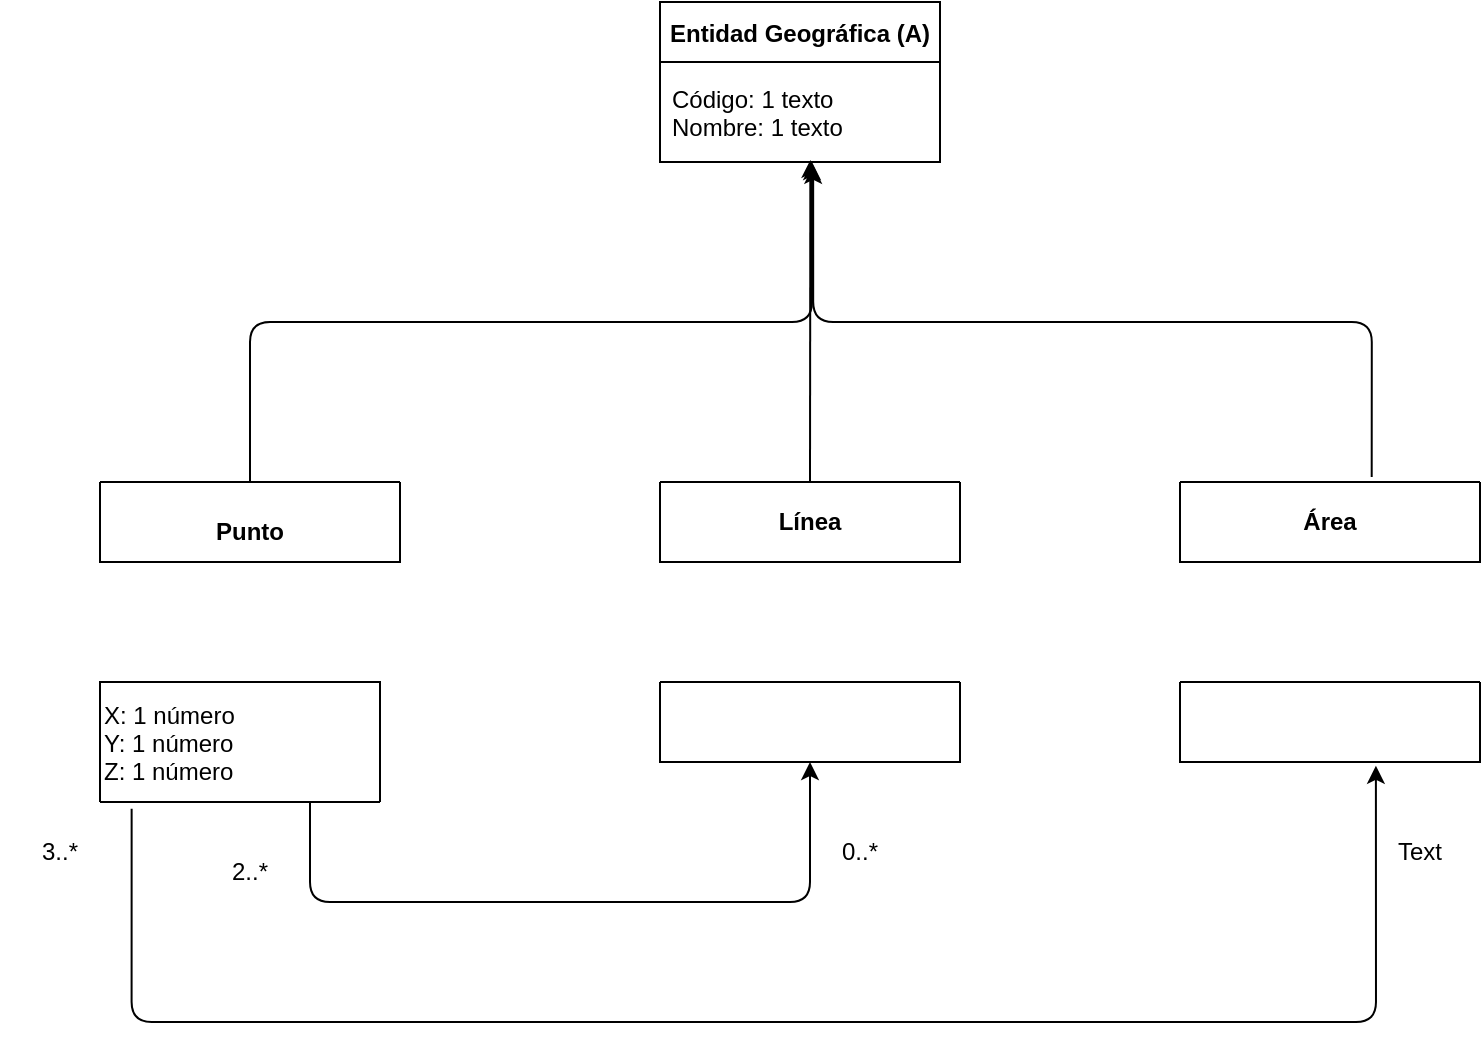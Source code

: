 <mxfile>
    <diagram id="crqGSq1d926hmPeExlcz" name="Página-1">
        <mxGraphModel dx="482" dy="397" grid="1" gridSize="10" guides="1" tooltips="1" connect="1" arrows="1" fold="1" page="1" pageScale="1" pageWidth="827" pageHeight="1169" math="0" shadow="0">
            <root>
                <mxCell id="0"/>
                <mxCell id="1" parent="0"/>
                <mxCell id="2" value="Entidad Geográfica (A)" style="swimlane;fontStyle=1;childLayout=stackLayout;horizontal=1;startSize=30;horizontalStack=0;resizeParent=1;resizeParentMax=0;resizeLast=0;collapsible=1;marginBottom=0;" vertex="1" parent="1">
                    <mxGeometry x="360" y="60" width="140" height="80" as="geometry"/>
                </mxCell>
                <mxCell id="3" value="Código: 1 texto&#10;Nombre: 1 texto" style="text;strokeColor=none;fillColor=none;align=left;verticalAlign=middle;spacingLeft=4;spacingRight=4;overflow=hidden;points=[[0,0.5],[1,0.5]];portConstraint=eastwest;rotatable=0;" vertex="1" parent="2">
                    <mxGeometry y="30" width="140" height="50" as="geometry"/>
                </mxCell>
                <mxCell id="6" value="X: 1 número&#10;Y: 1 número&#10;Z: 1 número" style="swimlane;fontStyle=0;childLayout=stackLayout;horizontal=1;startSize=60;horizontalStack=0;resizeParent=1;resizeParentMax=0;resizeLast=0;collapsible=1;marginBottom=0;align=left;" vertex="1" parent="1">
                    <mxGeometry x="80" y="400" width="140" height="60" as="geometry"/>
                </mxCell>
                <mxCell id="10" value="" style="swimlane;startSize=0;" vertex="1" parent="1">
                    <mxGeometry x="80" y="300" width="150" height="40" as="geometry"/>
                </mxCell>
                <mxCell id="17" value="&lt;b&gt;Punto&lt;/b&gt;" style="text;html=1;strokeColor=none;fillColor=none;align=center;verticalAlign=middle;whiteSpace=wrap;rounded=0;" vertex="1" parent="10">
                    <mxGeometry x="45" y="10" width="60" height="30" as="geometry"/>
                </mxCell>
                <mxCell id="12" value="" style="swimlane;startSize=0;" vertex="1" parent="1">
                    <mxGeometry x="360" y="300" width="150" height="40" as="geometry"/>
                </mxCell>
                <mxCell id="18" value="&lt;b&gt;Línea&lt;/b&gt;" style="text;html=1;strokeColor=none;fillColor=none;align=center;verticalAlign=middle;whiteSpace=wrap;rounded=0;" vertex="1" parent="12">
                    <mxGeometry x="45" y="5" width="60" height="30" as="geometry"/>
                </mxCell>
                <mxCell id="14" value="" style="swimlane;startSize=0;" vertex="1" parent="1">
                    <mxGeometry x="620" y="300" width="150" height="40" as="geometry"/>
                </mxCell>
                <mxCell id="19" value="&lt;b&gt;Área&lt;/b&gt;" style="text;html=1;strokeColor=none;fillColor=none;align=center;verticalAlign=middle;whiteSpace=wrap;rounded=0;" vertex="1" parent="14">
                    <mxGeometry x="45" y="5" width="60" height="30" as="geometry"/>
                </mxCell>
                <mxCell id="15" value="" style="swimlane;startSize=0;" vertex="1" parent="1">
                    <mxGeometry x="360" y="400" width="150" height="40" as="geometry"/>
                </mxCell>
                <mxCell id="16" value="" style="swimlane;startSize=0;" vertex="1" parent="1">
                    <mxGeometry x="620" y="400" width="150" height="40" as="geometry"/>
                </mxCell>
                <mxCell id="20" value="" style="edgeStyle=segmentEdgeStyle;endArrow=classic;html=1;exitX=0.5;exitY=0;exitDx=0;exitDy=0;" edge="1" parent="1" source="10">
                    <mxGeometry width="50" height="50" relative="1" as="geometry">
                        <mxPoint x="250" y="330" as="sourcePoint"/>
                        <mxPoint x="436" y="140" as="targetPoint"/>
                        <Array as="points">
                            <mxPoint x="155" y="220"/>
                            <mxPoint x="436" y="220"/>
                        </Array>
                    </mxGeometry>
                </mxCell>
                <mxCell id="21" value="" style="edgeStyle=segmentEdgeStyle;endArrow=classic;html=1;entryX=0.537;entryY=0.979;entryDx=0;entryDy=0;entryPerimeter=0;exitX=0.5;exitY=0;exitDx=0;exitDy=0;" edge="1" parent="1" source="12" target="3">
                    <mxGeometry width="50" height="50" relative="1" as="geometry">
                        <mxPoint x="250" y="330" as="sourcePoint"/>
                        <mxPoint x="300" y="280" as="targetPoint"/>
                    </mxGeometry>
                </mxCell>
                <mxCell id="22" value="" style="edgeStyle=segmentEdgeStyle;endArrow=classic;html=1;entryX=0.547;entryY=1.038;entryDx=0;entryDy=0;entryPerimeter=0;exitX=0.639;exitY=-0.064;exitDx=0;exitDy=0;exitPerimeter=0;" edge="1" parent="1" source="14" target="3">
                    <mxGeometry width="50" height="50" relative="1" as="geometry">
                        <mxPoint x="470" y="220" as="sourcePoint"/>
                        <mxPoint x="520" y="170" as="targetPoint"/>
                        <Array as="points">
                            <mxPoint x="716" y="220"/>
                            <mxPoint x="437" y="220"/>
                        </Array>
                    </mxGeometry>
                </mxCell>
                <mxCell id="23" value="" style="edgeStyle=segmentEdgeStyle;endArrow=classic;html=1;exitX=0.113;exitY=1.056;exitDx=0;exitDy=0;exitPerimeter=0;entryX=0.653;entryY=1.047;entryDx=0;entryDy=0;entryPerimeter=0;" edge="1" parent="1" source="6" target="16">
                    <mxGeometry width="50" height="50" relative="1" as="geometry">
                        <mxPoint x="280" y="450" as="sourcePoint"/>
                        <mxPoint x="330" y="400" as="targetPoint"/>
                        <Array as="points">
                            <mxPoint x="96" y="570"/>
                            <mxPoint x="718" y="570"/>
                        </Array>
                    </mxGeometry>
                </mxCell>
                <mxCell id="24" value="" style="edgeStyle=segmentEdgeStyle;endArrow=classic;html=1;exitX=0.75;exitY=1;exitDx=0;exitDy=0;entryX=0.5;entryY=1;entryDx=0;entryDy=0;" edge="1" parent="1" source="6" target="15">
                    <mxGeometry width="50" height="50" relative="1" as="geometry">
                        <mxPoint x="260" y="450" as="sourcePoint"/>
                        <mxPoint x="310" y="400" as="targetPoint"/>
                        <Array as="points">
                            <mxPoint x="185" y="510"/>
                            <mxPoint x="435" y="510"/>
                        </Array>
                    </mxGeometry>
                </mxCell>
                <mxCell id="27" value="3..*" style="text;html=1;strokeColor=none;fillColor=none;align=center;verticalAlign=middle;whiteSpace=wrap;rounded=0;" vertex="1" parent="1">
                    <mxGeometry x="30" y="470" width="60" height="30" as="geometry"/>
                </mxCell>
                <mxCell id="28" value="2..*" style="text;html=1;strokeColor=none;fillColor=none;align=center;verticalAlign=middle;whiteSpace=wrap;rounded=0;" vertex="1" parent="1">
                    <mxGeometry x="125" y="480" width="60" height="30" as="geometry"/>
                </mxCell>
                <mxCell id="29" value="0..*" style="text;html=1;strokeColor=none;fillColor=none;align=center;verticalAlign=middle;whiteSpace=wrap;rounded=0;" vertex="1" parent="1">
                    <mxGeometry x="430" y="470" width="60" height="30" as="geometry"/>
                </mxCell>
                <mxCell id="30" value="Text" style="text;html=1;strokeColor=none;fillColor=none;align=center;verticalAlign=middle;whiteSpace=wrap;rounded=0;" vertex="1" parent="1">
                    <mxGeometry x="710" y="470" width="60" height="30" as="geometry"/>
                </mxCell>
            </root>
        </mxGraphModel>
    </diagram>
</mxfile>